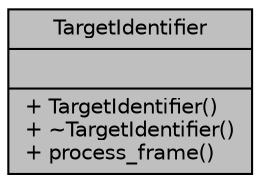 digraph "TargetIdentifier"
{
  edge [fontname="Helvetica",fontsize="10",labelfontname="Helvetica",labelfontsize="10"];
  node [fontname="Helvetica",fontsize="10",shape=record];
  Node1 [label="{TargetIdentifier\n||+ TargetIdentifier()\l+ ~TargetIdentifier()\l+ process_frame()\l}",height=0.2,width=0.4,color="black", fillcolor="grey75", style="filled" fontcolor="black"];
}
